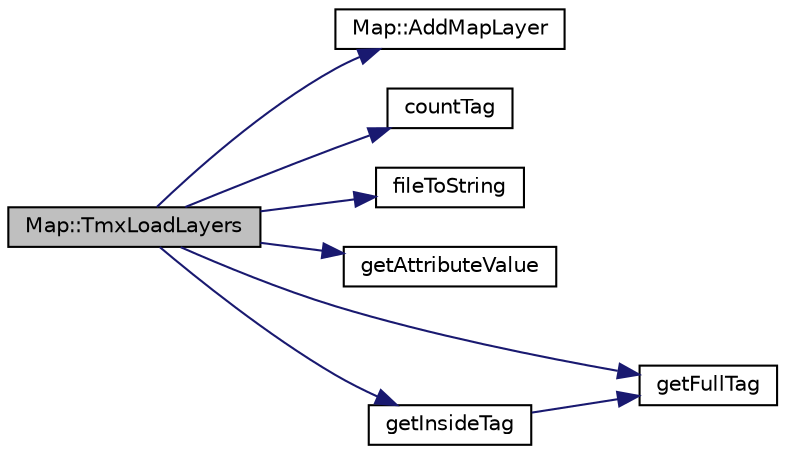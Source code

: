 digraph "Map::TmxLoadLayers"
{
 // LATEX_PDF_SIZE
  bgcolor="transparent";
  edge [fontname="Helvetica",fontsize="10",labelfontname="Helvetica",labelfontsize="10"];
  node [fontname="Helvetica",fontsize="10",shape=record];
  rankdir="LR";
  Node1 [label="Map::TmxLoadLayers",height=0.2,width=0.4,color="black", fillcolor="grey75", style="filled", fontcolor="black",tooltip="Charge les données d'un fichier .tmx."];
  Node1 -> Node2 [color="midnightblue",fontsize="10",style="solid",fontname="Helvetica"];
  Node2 [label="Map::AddMapLayer",height=0.2,width=0.4,color="black",URL="$classMap.html#aae4d9bae8f573536c7d9b410edf4aefb",tooltip="Ajout d'un MapLayer dans le tableau dynamique mapLayers."];
  Node1 -> Node3 [color="midnightblue",fontsize="10",style="solid",fontname="Helvetica"];
  Node3 [label="countTag",height=0.2,width=0.4,color="black",URL="$tmxParsing_8cpp.html#ae74660aeef7041eda55965e62997a6e8",tooltip=" "];
  Node1 -> Node4 [color="midnightblue",fontsize="10",style="solid",fontname="Helvetica"];
  Node4 [label="fileToString",height=0.2,width=0.4,color="black",URL="$tmxParsing_8cpp.html#a6b9ffd87ce2b45473317a2a57e0750ee",tooltip="Retourne un fichier dans une std::string."];
  Node1 -> Node5 [color="midnightblue",fontsize="10",style="solid",fontname="Helvetica"];
  Node5 [label="getAttributeValue",height=0.2,width=0.4,color="black",URL="$tmxParsing_8cpp.html#a7f798bd46c19c61d7e3f0356018bc0c9",tooltip="Retourne la valeur d'un attribut d'un balise XML."];
  Node1 -> Node6 [color="midnightblue",fontsize="10",style="solid",fontname="Helvetica"];
  Node6 [label="getFullTag",height=0.2,width=0.4,color="black",URL="$tmxParsing_8cpp.html#a8fc864f80bb4b71341f7189e9a5c9bcd",tooltip=" "];
  Node1 -> Node7 [color="midnightblue",fontsize="10",style="solid",fontname="Helvetica"];
  Node7 [label="getInsideTag",height=0.2,width=0.4,color="black",URL="$tmxParsing_8cpp.html#a01a1670c28de93ece461380677bb7d89",tooltip=" "];
  Node7 -> Node6 [color="midnightblue",fontsize="10",style="solid",fontname="Helvetica"];
}
